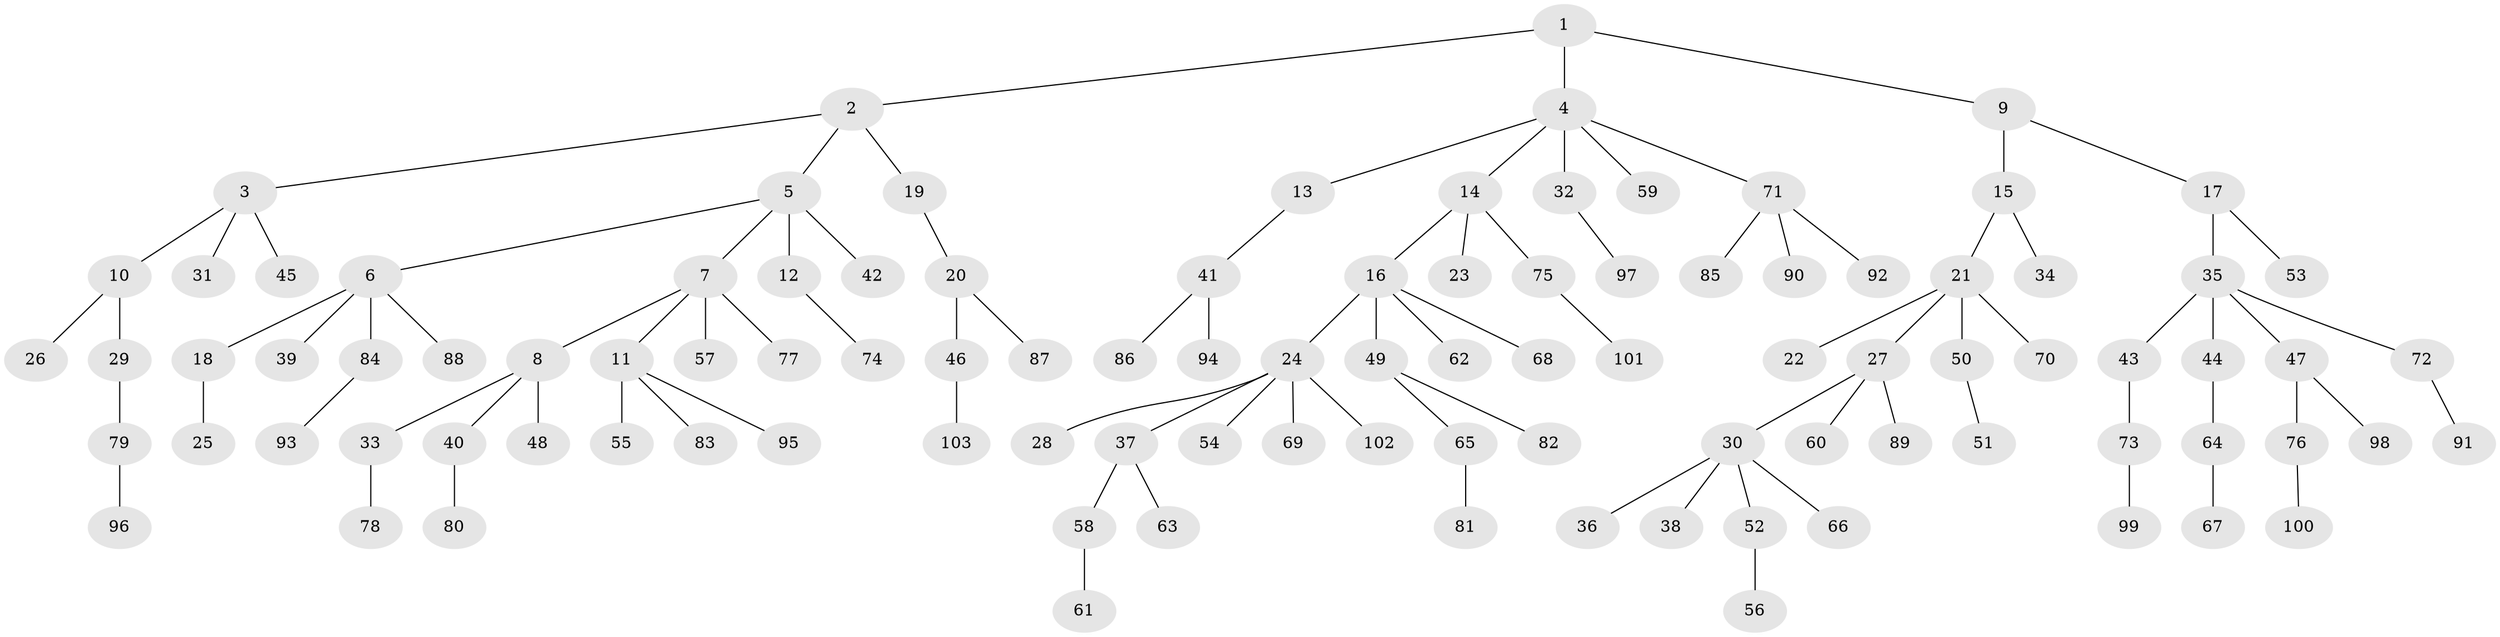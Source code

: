 // coarse degree distribution, {4: 0.1044776119402985, 3: 0.13432835820895522, 5: 0.04477611940298507, 1: 0.5671641791044776, 2: 0.13432835820895522, 6: 0.014925373134328358}
// Generated by graph-tools (version 1.1) at 2025/52/02/27/25 19:52:11]
// undirected, 103 vertices, 102 edges
graph export_dot {
graph [start="1"]
  node [color=gray90,style=filled];
  1;
  2;
  3;
  4;
  5;
  6;
  7;
  8;
  9;
  10;
  11;
  12;
  13;
  14;
  15;
  16;
  17;
  18;
  19;
  20;
  21;
  22;
  23;
  24;
  25;
  26;
  27;
  28;
  29;
  30;
  31;
  32;
  33;
  34;
  35;
  36;
  37;
  38;
  39;
  40;
  41;
  42;
  43;
  44;
  45;
  46;
  47;
  48;
  49;
  50;
  51;
  52;
  53;
  54;
  55;
  56;
  57;
  58;
  59;
  60;
  61;
  62;
  63;
  64;
  65;
  66;
  67;
  68;
  69;
  70;
  71;
  72;
  73;
  74;
  75;
  76;
  77;
  78;
  79;
  80;
  81;
  82;
  83;
  84;
  85;
  86;
  87;
  88;
  89;
  90;
  91;
  92;
  93;
  94;
  95;
  96;
  97;
  98;
  99;
  100;
  101;
  102;
  103;
  1 -- 2;
  1 -- 4;
  1 -- 9;
  2 -- 3;
  2 -- 5;
  2 -- 19;
  3 -- 10;
  3 -- 31;
  3 -- 45;
  4 -- 13;
  4 -- 14;
  4 -- 32;
  4 -- 59;
  4 -- 71;
  5 -- 6;
  5 -- 7;
  5 -- 12;
  5 -- 42;
  6 -- 18;
  6 -- 39;
  6 -- 84;
  6 -- 88;
  7 -- 8;
  7 -- 11;
  7 -- 57;
  7 -- 77;
  8 -- 33;
  8 -- 40;
  8 -- 48;
  9 -- 15;
  9 -- 17;
  10 -- 26;
  10 -- 29;
  11 -- 55;
  11 -- 83;
  11 -- 95;
  12 -- 74;
  13 -- 41;
  14 -- 16;
  14 -- 23;
  14 -- 75;
  15 -- 21;
  15 -- 34;
  16 -- 24;
  16 -- 49;
  16 -- 62;
  16 -- 68;
  17 -- 35;
  17 -- 53;
  18 -- 25;
  19 -- 20;
  20 -- 46;
  20 -- 87;
  21 -- 22;
  21 -- 27;
  21 -- 50;
  21 -- 70;
  24 -- 28;
  24 -- 37;
  24 -- 54;
  24 -- 69;
  24 -- 102;
  27 -- 30;
  27 -- 60;
  27 -- 89;
  29 -- 79;
  30 -- 36;
  30 -- 38;
  30 -- 52;
  30 -- 66;
  32 -- 97;
  33 -- 78;
  35 -- 43;
  35 -- 44;
  35 -- 47;
  35 -- 72;
  37 -- 58;
  37 -- 63;
  40 -- 80;
  41 -- 86;
  41 -- 94;
  43 -- 73;
  44 -- 64;
  46 -- 103;
  47 -- 76;
  47 -- 98;
  49 -- 65;
  49 -- 82;
  50 -- 51;
  52 -- 56;
  58 -- 61;
  64 -- 67;
  65 -- 81;
  71 -- 85;
  71 -- 90;
  71 -- 92;
  72 -- 91;
  73 -- 99;
  75 -- 101;
  76 -- 100;
  79 -- 96;
  84 -- 93;
}
